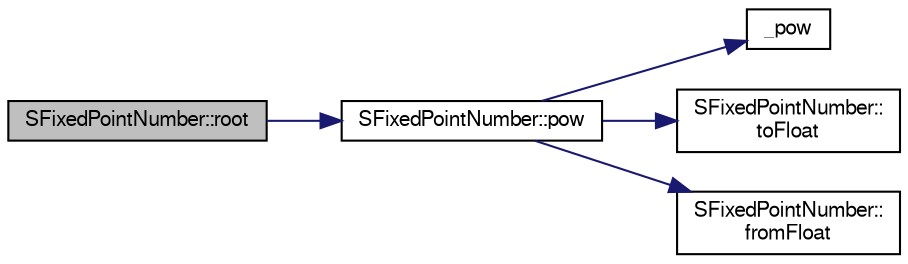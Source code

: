 digraph "SFixedPointNumber::root"
{
  bgcolor="transparent";
  edge [fontname="FreeSans",fontsize="10",labelfontname="FreeSans",labelfontsize="10"];
  node [fontname="FreeSans",fontsize="10",shape=record];
  rankdir="LR";
  Node1 [label="SFixedPointNumber::root",height=0.2,width=0.4,color="black", fillcolor="grey75", style="filled" fontcolor="black"];
  Node1 -> Node2 [color="midnightblue",fontsize="10",style="solid",fontname="FreeSans"];
  Node2 [label="SFixedPointNumber::pow",height=0.2,width=0.4,color="black",URL="$structSFixedPointNumber.html#a7cd7537e3e4d0e9d89ace9e6300d6a6b",tooltip="power of the Number"];
  Node2 -> Node3 [color="midnightblue",fontsize="10",style="solid",fontname="FreeSans"];
  Node3 [label="_pow",height=0.2,width=0.4,color="black",URL="$pow_8S.html#a962039e712cade9da9760c9b1c6bb39e",tooltip="Diese Funktion berechnet mit Hilfe der x86 FPU die Potenz zweier Zahlen."];
  Node2 -> Node4 [color="midnightblue",fontsize="10",style="solid",fontname="FreeSans"];
  Node4 [label="SFixedPointNumber::\ltoFloat",height=0.2,width=0.4,color="black",URL="$structSFixedPointNumber.html#a6fd94c2ecb4538f8e53160e535f83672",tooltip="convert SFixedPointNumber to float"];
  Node2 -> Node5 [color="midnightblue",fontsize="10",style="solid",fontname="FreeSans"];
  Node5 [label="SFixedPointNumber::\lfromFloat",height=0.2,width=0.4,color="black",URL="$structSFixedPointNumber.html#a1cccbd6ed4903fcdbadb313348c856fe",tooltip="convert float to SFixedPointNumber"];
}
